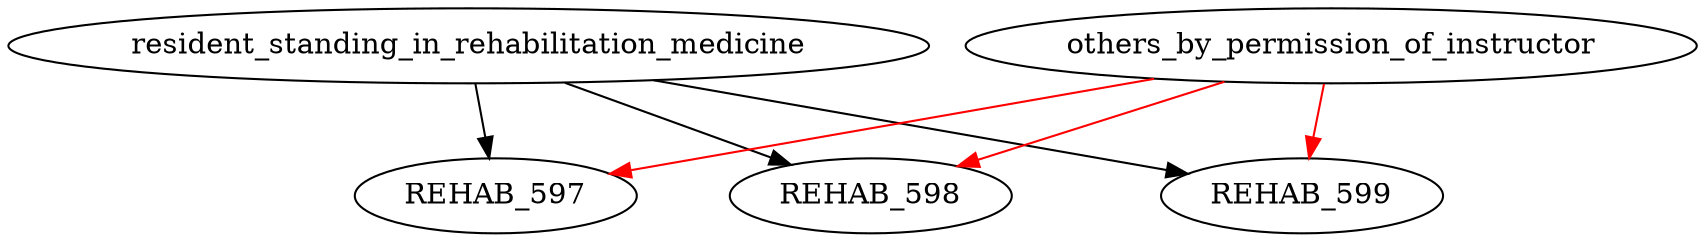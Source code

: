 digraph G {
    edge [color=black];
    resident_standing_in_rehabilitation_medicine -> REHAB_597;
    edge [color=red];
    others_by_permission_of_instructor -> REHAB_597;
    edge [color=black];
    resident_standing_in_rehabilitation_medicine -> REHAB_598;
    edge [color=red];
    others_by_permission_of_instructor -> REHAB_598;
    edge [color=black];
    resident_standing_in_rehabilitation_medicine -> REHAB_599;
    edge [color=red];
    others_by_permission_of_instructor -> REHAB_599;
}

